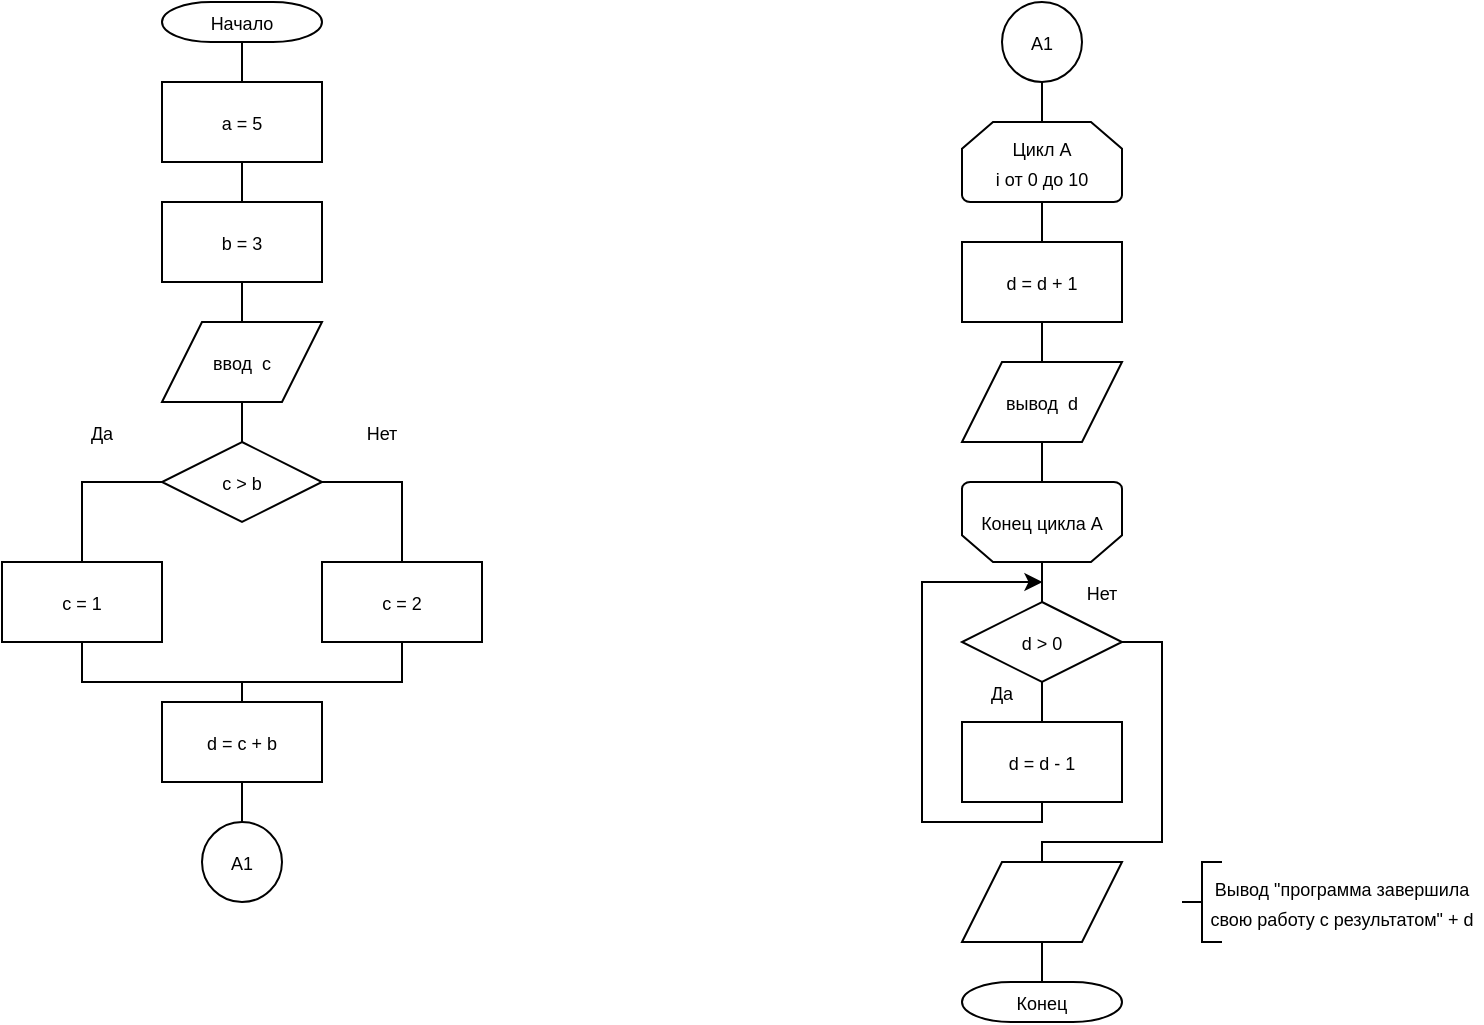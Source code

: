 <mxfile version="22.1.18" type="device">
  <diagram name="Страница — 1" id="6mL_5zop7gPBwyD4C8qO">
    <mxGraphModel dx="1152" dy="593" grid="1" gridSize="10" guides="1" tooltips="1" connect="1" arrows="1" fold="1" page="1" pageScale="1" pageWidth="827" pageHeight="1169" math="0" shadow="0">
      <root>
        <mxCell id="0" />
        <mxCell id="1" parent="0" />
        <mxCell id="e3SuWxeabaYCX3oiVk7v-19" style="edgeStyle=orthogonalEdgeStyle;rounded=0;orthogonalLoop=1;jettySize=auto;html=1;exitX=0.5;exitY=1;exitDx=0;exitDy=0;exitPerimeter=0;entryX=0.5;entryY=0;entryDx=0;entryDy=0;endArrow=none;endFill=0;" edge="1" parent="1" source="e3SuWxeabaYCX3oiVk7v-1" target="e3SuWxeabaYCX3oiVk7v-2">
          <mxGeometry relative="1" as="geometry" />
        </mxCell>
        <mxCell id="e3SuWxeabaYCX3oiVk7v-1" value="&lt;font style=&quot;font-size: 9px;&quot;&gt;Начало&lt;/font&gt;" style="strokeWidth=1;html=1;shape=mxgraph.flowchart.terminator;whiteSpace=wrap;" vertex="1" parent="1">
          <mxGeometry x="160" y="40" width="80" height="20" as="geometry" />
        </mxCell>
        <mxCell id="e3SuWxeabaYCX3oiVk7v-20" style="edgeStyle=orthogonalEdgeStyle;rounded=0;orthogonalLoop=1;jettySize=auto;html=1;exitX=0.5;exitY=1;exitDx=0;exitDy=0;entryX=0.5;entryY=0;entryDx=0;entryDy=0;endArrow=none;endFill=0;" edge="1" parent="1" source="e3SuWxeabaYCX3oiVk7v-2" target="e3SuWxeabaYCX3oiVk7v-3">
          <mxGeometry relative="1" as="geometry" />
        </mxCell>
        <mxCell id="e3SuWxeabaYCX3oiVk7v-2" value="&lt;font style=&quot;font-size: 9px;&quot;&gt;a = 5&lt;/font&gt;" style="rounded=0;whiteSpace=wrap;html=1;" vertex="1" parent="1">
          <mxGeometry x="160" y="80" width="80" height="40" as="geometry" />
        </mxCell>
        <mxCell id="e3SuWxeabaYCX3oiVk7v-21" style="edgeStyle=orthogonalEdgeStyle;rounded=0;orthogonalLoop=1;jettySize=auto;html=1;exitX=0.5;exitY=1;exitDx=0;exitDy=0;entryX=0.5;entryY=0;entryDx=0;entryDy=0;endArrow=none;endFill=0;" edge="1" parent="1" source="e3SuWxeabaYCX3oiVk7v-3" target="e3SuWxeabaYCX3oiVk7v-4">
          <mxGeometry relative="1" as="geometry" />
        </mxCell>
        <mxCell id="e3SuWxeabaYCX3oiVk7v-3" value="&lt;font style=&quot;font-size: 9px;&quot;&gt;b = 3&lt;/font&gt;" style="rounded=0;whiteSpace=wrap;html=1;" vertex="1" parent="1">
          <mxGeometry x="160" y="140" width="80" height="40" as="geometry" />
        </mxCell>
        <mxCell id="e3SuWxeabaYCX3oiVk7v-22" style="edgeStyle=orthogonalEdgeStyle;rounded=0;orthogonalLoop=1;jettySize=auto;html=1;exitX=0.5;exitY=1;exitDx=0;exitDy=0;" edge="1" parent="1" source="e3SuWxeabaYCX3oiVk7v-4">
          <mxGeometry relative="1" as="geometry">
            <mxPoint x="199.97" y="240.273" as="targetPoint" />
          </mxGeometry>
        </mxCell>
        <mxCell id="e3SuWxeabaYCX3oiVk7v-23" style="edgeStyle=orthogonalEdgeStyle;rounded=0;orthogonalLoop=1;jettySize=auto;html=1;exitX=0.5;exitY=1;exitDx=0;exitDy=0;entryX=0.5;entryY=0;entryDx=0;entryDy=0;endArrow=none;endFill=0;" edge="1" parent="1" source="e3SuWxeabaYCX3oiVk7v-4" target="e3SuWxeabaYCX3oiVk7v-5">
          <mxGeometry relative="1" as="geometry" />
        </mxCell>
        <mxCell id="e3SuWxeabaYCX3oiVk7v-4" value="&lt;font style=&quot;font-size: 9px;&quot;&gt;ввод&amp;nbsp; c&lt;/font&gt;" style="shape=parallelogram;perimeter=parallelogramPerimeter;whiteSpace=wrap;html=1;fixedSize=1;rounded=0;" vertex="1" parent="1">
          <mxGeometry x="160" y="200" width="80" height="40" as="geometry" />
        </mxCell>
        <mxCell id="e3SuWxeabaYCX3oiVk7v-24" style="edgeStyle=orthogonalEdgeStyle;rounded=0;orthogonalLoop=1;jettySize=auto;html=1;exitX=0;exitY=0.5;exitDx=0;exitDy=0;entryX=0.5;entryY=0;entryDx=0;entryDy=0;endArrow=none;endFill=0;" edge="1" parent="1" source="e3SuWxeabaYCX3oiVk7v-5" target="e3SuWxeabaYCX3oiVk7v-6">
          <mxGeometry relative="1" as="geometry" />
        </mxCell>
        <mxCell id="e3SuWxeabaYCX3oiVk7v-25" style="edgeStyle=orthogonalEdgeStyle;rounded=0;orthogonalLoop=1;jettySize=auto;html=1;exitX=1;exitY=0.5;exitDx=0;exitDy=0;entryX=0.5;entryY=0;entryDx=0;entryDy=0;endArrow=none;endFill=0;" edge="1" parent="1" source="e3SuWxeabaYCX3oiVk7v-5" target="e3SuWxeabaYCX3oiVk7v-7">
          <mxGeometry relative="1" as="geometry" />
        </mxCell>
        <mxCell id="e3SuWxeabaYCX3oiVk7v-26" style="edgeStyle=orthogonalEdgeStyle;rounded=0;orthogonalLoop=1;jettySize=auto;html=1;exitX=0.5;exitY=1;exitDx=0;exitDy=0;" edge="1" parent="1" source="e3SuWxeabaYCX3oiVk7v-5">
          <mxGeometry relative="1" as="geometry">
            <mxPoint x="199.97" y="300.273" as="targetPoint" />
          </mxGeometry>
        </mxCell>
        <mxCell id="e3SuWxeabaYCX3oiVk7v-5" value="&lt;font style=&quot;font-size: 9px;&quot;&gt;c &amp;gt; b&lt;/font&gt;" style="rhombus;whiteSpace=wrap;html=1;" vertex="1" parent="1">
          <mxGeometry x="160" y="260" width="80" height="40" as="geometry" />
        </mxCell>
        <mxCell id="e3SuWxeabaYCX3oiVk7v-27" style="edgeStyle=orthogonalEdgeStyle;rounded=0;orthogonalLoop=1;jettySize=auto;html=1;exitX=0.5;exitY=1;exitDx=0;exitDy=0;entryX=0.5;entryY=1;entryDx=0;entryDy=0;endArrow=none;endFill=0;" edge="1" parent="1" source="e3SuWxeabaYCX3oiVk7v-6" target="e3SuWxeabaYCX3oiVk7v-6">
          <mxGeometry relative="1" as="geometry" />
        </mxCell>
        <mxCell id="e3SuWxeabaYCX3oiVk7v-29" style="edgeStyle=orthogonalEdgeStyle;rounded=0;orthogonalLoop=1;jettySize=auto;html=1;exitX=0.5;exitY=1;exitDx=0;exitDy=0;entryX=0.5;entryY=1;entryDx=0;entryDy=0;endArrow=none;endFill=0;" edge="1" parent="1" source="e3SuWxeabaYCX3oiVk7v-6" target="e3SuWxeabaYCX3oiVk7v-6">
          <mxGeometry relative="1" as="geometry" />
        </mxCell>
        <mxCell id="e3SuWxeabaYCX3oiVk7v-33" style="edgeStyle=orthogonalEdgeStyle;rounded=0;orthogonalLoop=1;jettySize=auto;html=1;exitX=0.5;exitY=1;exitDx=0;exitDy=0;entryX=0.5;entryY=0;entryDx=0;entryDy=0;endArrow=none;endFill=0;" edge="1" parent="1" source="e3SuWxeabaYCX3oiVk7v-6" target="e3SuWxeabaYCX3oiVk7v-8">
          <mxGeometry relative="1" as="geometry">
            <Array as="points">
              <mxPoint x="120" y="380" />
              <mxPoint x="200" y="380" />
            </Array>
          </mxGeometry>
        </mxCell>
        <mxCell id="e3SuWxeabaYCX3oiVk7v-6" value="&lt;font style=&quot;font-size: 9px;&quot;&gt;c = 1&lt;/font&gt;" style="rounded=0;whiteSpace=wrap;html=1;" vertex="1" parent="1">
          <mxGeometry x="80" y="320" width="80" height="40" as="geometry" />
        </mxCell>
        <mxCell id="e3SuWxeabaYCX3oiVk7v-28" style="edgeStyle=orthogonalEdgeStyle;rounded=0;orthogonalLoop=1;jettySize=auto;html=1;exitX=0.5;exitY=1;exitDx=0;exitDy=0;entryX=0.5;entryY=1;entryDx=0;entryDy=0;endArrow=none;endFill=0;" edge="1" parent="1" source="e3SuWxeabaYCX3oiVk7v-7" target="e3SuWxeabaYCX3oiVk7v-7">
          <mxGeometry relative="1" as="geometry" />
        </mxCell>
        <mxCell id="e3SuWxeabaYCX3oiVk7v-34" style="edgeStyle=orthogonalEdgeStyle;rounded=0;orthogonalLoop=1;jettySize=auto;html=1;exitX=0.5;exitY=1;exitDx=0;exitDy=0;endArrow=none;endFill=0;" edge="1" parent="1" source="e3SuWxeabaYCX3oiVk7v-7">
          <mxGeometry relative="1" as="geometry">
            <mxPoint x="200" y="390" as="targetPoint" />
            <Array as="points">
              <mxPoint x="280" y="380" />
              <mxPoint x="200" y="380" />
            </Array>
          </mxGeometry>
        </mxCell>
        <mxCell id="e3SuWxeabaYCX3oiVk7v-7" value="&lt;font style=&quot;font-size: 9px;&quot;&gt;c = 2&lt;/font&gt;" style="rounded=0;whiteSpace=wrap;html=1;" vertex="1" parent="1">
          <mxGeometry x="240" y="320" width="80" height="40" as="geometry" />
        </mxCell>
        <mxCell id="e3SuWxeabaYCX3oiVk7v-35" style="edgeStyle=orthogonalEdgeStyle;rounded=0;orthogonalLoop=1;jettySize=auto;html=1;exitX=0.5;exitY=1;exitDx=0;exitDy=0;entryX=0.5;entryY=0;entryDx=0;entryDy=0;endArrow=none;endFill=0;" edge="1" parent="1" source="e3SuWxeabaYCX3oiVk7v-8" target="e3SuWxeabaYCX3oiVk7v-9">
          <mxGeometry relative="1" as="geometry" />
        </mxCell>
        <mxCell id="e3SuWxeabaYCX3oiVk7v-8" value="&lt;font style=&quot;font-size: 9px;&quot;&gt;d = c + b&lt;/font&gt;" style="rounded=0;whiteSpace=wrap;html=1;" vertex="1" parent="1">
          <mxGeometry x="160" y="390" width="80" height="40" as="geometry" />
        </mxCell>
        <mxCell id="e3SuWxeabaYCX3oiVk7v-9" value="&lt;font style=&quot;font-size: 9px;&quot;&gt;A1&lt;/font&gt;" style="ellipse;whiteSpace=wrap;html=1;aspect=fixed;" vertex="1" parent="1">
          <mxGeometry x="180" y="450" width="40" height="40" as="geometry" />
        </mxCell>
        <mxCell id="e3SuWxeabaYCX3oiVk7v-10" value="&lt;font style=&quot;font-size: 9px;&quot;&gt;A1&lt;/font&gt;" style="ellipse;whiteSpace=wrap;html=1;aspect=fixed;" vertex="1" parent="1">
          <mxGeometry x="580" y="40" width="40" height="40" as="geometry" />
        </mxCell>
        <mxCell id="e3SuWxeabaYCX3oiVk7v-39" style="edgeStyle=orthogonalEdgeStyle;rounded=0;orthogonalLoop=1;jettySize=auto;html=1;exitX=0.5;exitY=1;exitDx=0;exitDy=0;exitPerimeter=0;entryX=0.5;entryY=0;entryDx=0;entryDy=0;endArrow=none;endFill=0;" edge="1" parent="1" source="e3SuWxeabaYCX3oiVk7v-11" target="e3SuWxeabaYCX3oiVk7v-12">
          <mxGeometry relative="1" as="geometry" />
        </mxCell>
        <mxCell id="e3SuWxeabaYCX3oiVk7v-11" value="&lt;font style=&quot;font-size: 9px;&quot;&gt;Цикл А&lt;br&gt;i от 0 до 10&lt;/font&gt;" style="strokeWidth=1;html=1;shape=mxgraph.flowchart.loop_limit;whiteSpace=wrap;" vertex="1" parent="1">
          <mxGeometry x="560" y="100" width="80" height="40" as="geometry" />
        </mxCell>
        <mxCell id="e3SuWxeabaYCX3oiVk7v-40" style="edgeStyle=orthogonalEdgeStyle;rounded=0;orthogonalLoop=1;jettySize=auto;html=1;exitX=0.5;exitY=1;exitDx=0;exitDy=0;entryX=0.5;entryY=0;entryDx=0;entryDy=0;endArrow=none;endFill=0;" edge="1" parent="1" source="e3SuWxeabaYCX3oiVk7v-12" target="e3SuWxeabaYCX3oiVk7v-13">
          <mxGeometry relative="1" as="geometry" />
        </mxCell>
        <mxCell id="e3SuWxeabaYCX3oiVk7v-12" value="&lt;font style=&quot;font-size: 9px;&quot;&gt;d = d + 1&lt;/font&gt;" style="rounded=0;whiteSpace=wrap;html=1;" vertex="1" parent="1">
          <mxGeometry x="560" y="160" width="80" height="40" as="geometry" />
        </mxCell>
        <mxCell id="e3SuWxeabaYCX3oiVk7v-13" value="&lt;font style=&quot;font-size: 9px;&quot;&gt;вывод&amp;nbsp; d&lt;/font&gt;" style="shape=parallelogram;perimeter=parallelogramPerimeter;whiteSpace=wrap;html=1;fixedSize=1;rounded=0;" vertex="1" parent="1">
          <mxGeometry x="560" y="220" width="80" height="40" as="geometry" />
        </mxCell>
        <mxCell id="e3SuWxeabaYCX3oiVk7v-42" style="edgeStyle=orthogonalEdgeStyle;rounded=0;orthogonalLoop=1;jettySize=auto;html=1;exitX=0.5;exitY=0;exitDx=0;exitDy=0;exitPerimeter=0;entryX=0.5;entryY=0;entryDx=0;entryDy=0;endArrow=none;endFill=0;" edge="1" parent="1" source="e3SuWxeabaYCX3oiVk7v-14" target="e3SuWxeabaYCX3oiVk7v-15">
          <mxGeometry relative="1" as="geometry" />
        </mxCell>
        <mxCell id="e3SuWxeabaYCX3oiVk7v-14" value="&lt;font style=&quot;font-size: 9px;&quot;&gt;Конец цикла А&lt;/font&gt;" style="strokeWidth=1;html=1;shape=mxgraph.flowchart.loop_limit;whiteSpace=wrap;direction=west;" vertex="1" parent="1">
          <mxGeometry x="560" y="280" width="80" height="40" as="geometry" />
        </mxCell>
        <mxCell id="e3SuWxeabaYCX3oiVk7v-43" style="edgeStyle=orthogonalEdgeStyle;rounded=0;orthogonalLoop=1;jettySize=auto;html=1;exitX=0.5;exitY=1;exitDx=0;exitDy=0;entryX=0.5;entryY=0;entryDx=0;entryDy=0;endArrow=none;endFill=0;" edge="1" parent="1" source="e3SuWxeabaYCX3oiVk7v-15" target="e3SuWxeabaYCX3oiVk7v-16">
          <mxGeometry relative="1" as="geometry" />
        </mxCell>
        <mxCell id="e3SuWxeabaYCX3oiVk7v-47" style="edgeStyle=orthogonalEdgeStyle;rounded=0;orthogonalLoop=1;jettySize=auto;html=1;exitX=1;exitY=0.5;exitDx=0;exitDy=0;entryX=0.5;entryY=0;entryDx=0;entryDy=0;endArrow=none;endFill=0;" edge="1" parent="1" source="e3SuWxeabaYCX3oiVk7v-15" target="e3SuWxeabaYCX3oiVk7v-17">
          <mxGeometry relative="1" as="geometry">
            <Array as="points">
              <mxPoint x="660" y="360" />
              <mxPoint x="660" y="460" />
              <mxPoint x="600" y="460" />
            </Array>
          </mxGeometry>
        </mxCell>
        <mxCell id="e3SuWxeabaYCX3oiVk7v-15" value="&lt;font style=&quot;font-size: 9px;&quot;&gt;d &amp;gt; 0&lt;/font&gt;" style="rhombus;whiteSpace=wrap;html=1;" vertex="1" parent="1">
          <mxGeometry x="560" y="340" width="80" height="40" as="geometry" />
        </mxCell>
        <mxCell id="e3SuWxeabaYCX3oiVk7v-44" style="edgeStyle=orthogonalEdgeStyle;rounded=0;orthogonalLoop=1;jettySize=auto;html=1;exitX=0.5;exitY=1;exitDx=0;exitDy=0;endArrow=classic;endFill=1;" edge="1" parent="1" source="e3SuWxeabaYCX3oiVk7v-16">
          <mxGeometry relative="1" as="geometry">
            <mxPoint x="600.222" y="330" as="targetPoint" />
            <Array as="points">
              <mxPoint x="600" y="450" />
              <mxPoint x="540" y="450" />
              <mxPoint x="540" y="330" />
            </Array>
          </mxGeometry>
        </mxCell>
        <mxCell id="e3SuWxeabaYCX3oiVk7v-16" value="&lt;font style=&quot;font-size: 9px;&quot;&gt;d = d - 1&lt;/font&gt;" style="rounded=0;whiteSpace=wrap;html=1;" vertex="1" parent="1">
          <mxGeometry x="560" y="400" width="80" height="40" as="geometry" />
        </mxCell>
        <mxCell id="e3SuWxeabaYCX3oiVk7v-17" value="" style="shape=parallelogram;perimeter=parallelogramPerimeter;whiteSpace=wrap;html=1;fixedSize=1;rounded=0;" vertex="1" parent="1">
          <mxGeometry x="560" y="470" width="80" height="40" as="geometry" />
        </mxCell>
        <mxCell id="e3SuWxeabaYCX3oiVk7v-18" value="&lt;font style=&quot;font-size: 9px;&quot;&gt;Конец&lt;/font&gt;" style="strokeWidth=1;html=1;shape=mxgraph.flowchart.terminator;whiteSpace=wrap;" vertex="1" parent="1">
          <mxGeometry x="560" y="530" width="80" height="20" as="geometry" />
        </mxCell>
        <mxCell id="e3SuWxeabaYCX3oiVk7v-36" value="&lt;font style=&quot;font-size: 9px;&quot;&gt;Да&lt;/font&gt;" style="text;html=1;strokeColor=none;fillColor=none;align=center;verticalAlign=middle;whiteSpace=wrap;rounded=0;" vertex="1" parent="1">
          <mxGeometry x="100" y="240" width="60" height="30" as="geometry" />
        </mxCell>
        <mxCell id="e3SuWxeabaYCX3oiVk7v-37" value="&lt;font style=&quot;font-size: 9px;&quot;&gt;Нет&lt;/font&gt;" style="text;html=1;strokeColor=none;fillColor=none;align=center;verticalAlign=middle;whiteSpace=wrap;rounded=0;" vertex="1" parent="1">
          <mxGeometry x="240" y="240" width="60" height="30" as="geometry" />
        </mxCell>
        <mxCell id="e3SuWxeabaYCX3oiVk7v-38" style="edgeStyle=orthogonalEdgeStyle;rounded=0;orthogonalLoop=1;jettySize=auto;html=1;exitX=0.5;exitY=1;exitDx=0;exitDy=0;entryX=0.5;entryY=0;entryDx=0;entryDy=0;entryPerimeter=0;endArrow=none;endFill=0;" edge="1" parent="1" source="e3SuWxeabaYCX3oiVk7v-10" target="e3SuWxeabaYCX3oiVk7v-11">
          <mxGeometry relative="1" as="geometry" />
        </mxCell>
        <mxCell id="e3SuWxeabaYCX3oiVk7v-41" style="edgeStyle=orthogonalEdgeStyle;rounded=0;orthogonalLoop=1;jettySize=auto;html=1;exitX=0.5;exitY=1;exitDx=0;exitDy=0;entryX=0.5;entryY=1;entryDx=0;entryDy=0;entryPerimeter=0;endArrow=none;endFill=0;" edge="1" parent="1" source="e3SuWxeabaYCX3oiVk7v-13" target="e3SuWxeabaYCX3oiVk7v-14">
          <mxGeometry relative="1" as="geometry" />
        </mxCell>
        <mxCell id="e3SuWxeabaYCX3oiVk7v-48" style="edgeStyle=orthogonalEdgeStyle;rounded=0;orthogonalLoop=1;jettySize=auto;html=1;exitX=0.5;exitY=1;exitDx=0;exitDy=0;entryX=0.5;entryY=0;entryDx=0;entryDy=0;entryPerimeter=0;endArrow=none;endFill=0;" edge="1" parent="1" source="e3SuWxeabaYCX3oiVk7v-17" target="e3SuWxeabaYCX3oiVk7v-18">
          <mxGeometry relative="1" as="geometry" />
        </mxCell>
        <mxCell id="e3SuWxeabaYCX3oiVk7v-49" value="&lt;font style=&quot;font-size: 9px;&quot;&gt;Да&lt;/font&gt;" style="text;html=1;strokeColor=none;fillColor=none;align=center;verticalAlign=middle;whiteSpace=wrap;rounded=0;" vertex="1" parent="1">
          <mxGeometry x="550" y="370" width="60" height="30" as="geometry" />
        </mxCell>
        <mxCell id="e3SuWxeabaYCX3oiVk7v-50" value="&lt;font style=&quot;font-size: 9px;&quot;&gt;Нет&lt;/font&gt;" style="text;html=1;strokeColor=none;fillColor=none;align=center;verticalAlign=middle;whiteSpace=wrap;rounded=0;" vertex="1" parent="1">
          <mxGeometry x="600" y="320" width="60" height="30" as="geometry" />
        </mxCell>
        <mxCell id="e3SuWxeabaYCX3oiVk7v-51" value="" style="strokeWidth=1;html=1;shape=mxgraph.flowchart.annotation_2;align=left;labelPosition=right;pointerEvents=1;" vertex="1" parent="1">
          <mxGeometry x="670" y="470" width="20" height="40" as="geometry" />
        </mxCell>
        <mxCell id="e3SuWxeabaYCX3oiVk7v-52" value="&lt;font style=&quot;font-size: 9px;&quot;&gt;Вывод &quot;программа завершила свою работу с результатом&quot; + d&lt;/font&gt;" style="text;html=1;strokeColor=none;fillColor=none;align=center;verticalAlign=middle;whiteSpace=wrap;rounded=0;" vertex="1" parent="1">
          <mxGeometry x="680" y="470" width="140" height="40" as="geometry" />
        </mxCell>
      </root>
    </mxGraphModel>
  </diagram>
</mxfile>
